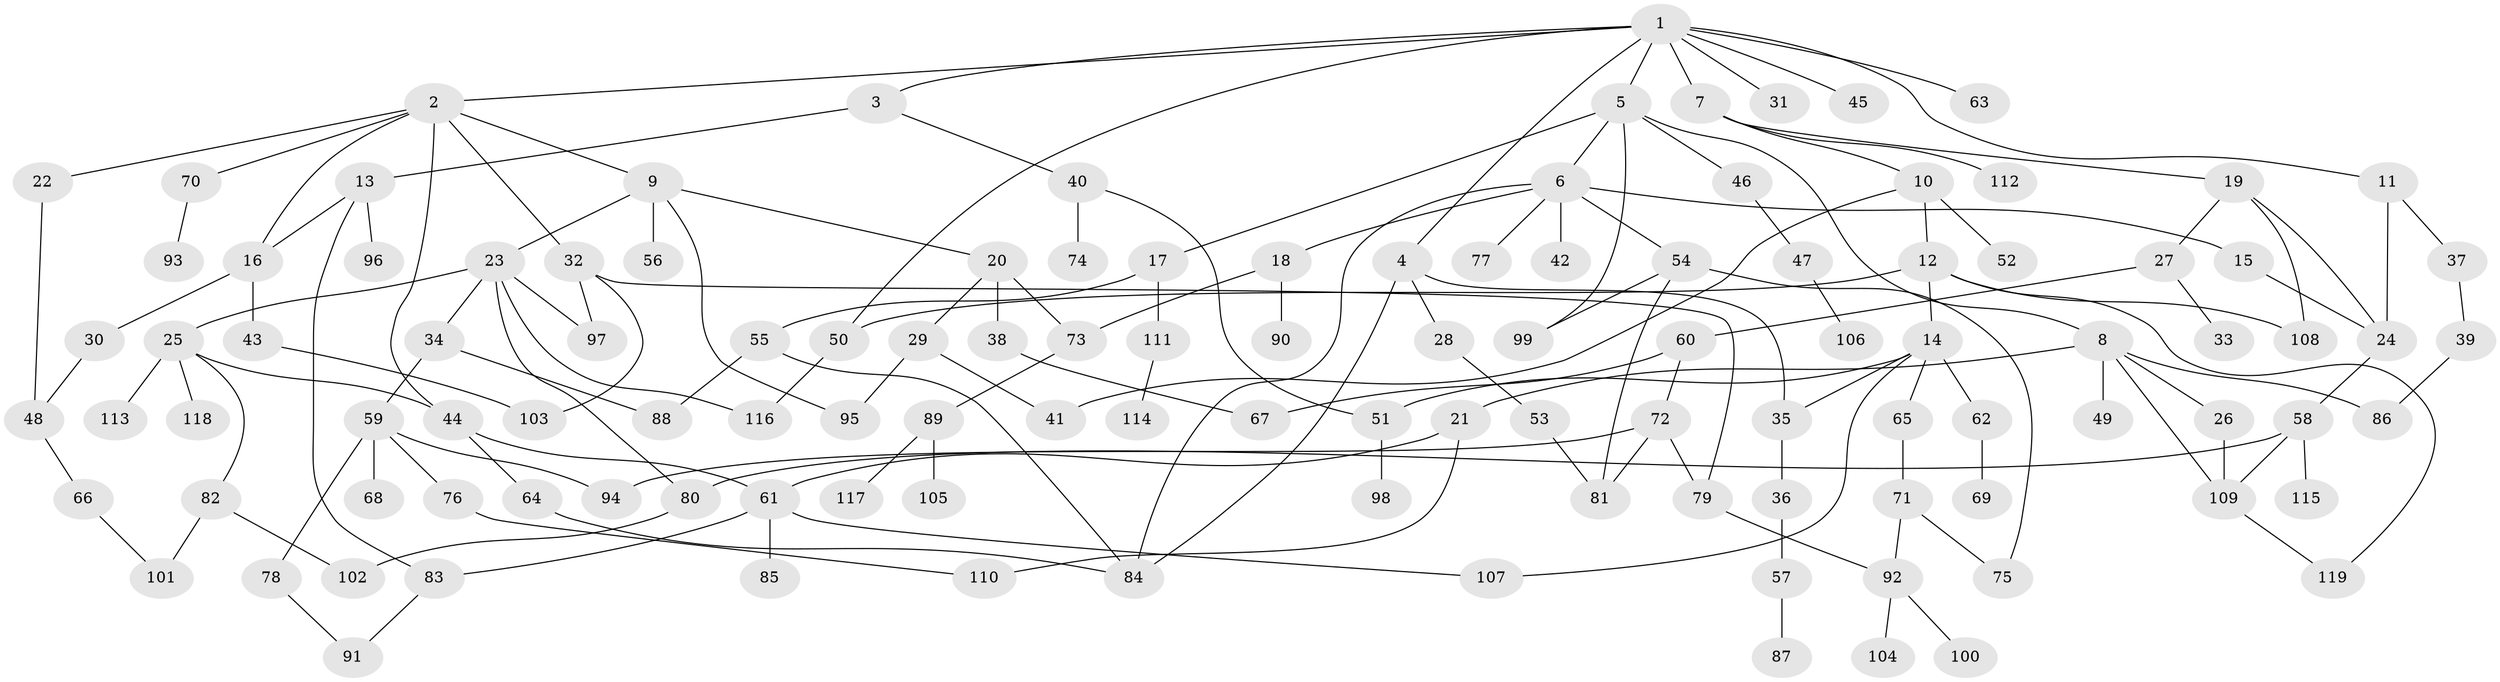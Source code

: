 // Generated by graph-tools (version 1.1) at 2025/49/03/09/25 03:49:16]
// undirected, 119 vertices, 157 edges
graph export_dot {
graph [start="1"]
  node [color=gray90,style=filled];
  1;
  2;
  3;
  4;
  5;
  6;
  7;
  8;
  9;
  10;
  11;
  12;
  13;
  14;
  15;
  16;
  17;
  18;
  19;
  20;
  21;
  22;
  23;
  24;
  25;
  26;
  27;
  28;
  29;
  30;
  31;
  32;
  33;
  34;
  35;
  36;
  37;
  38;
  39;
  40;
  41;
  42;
  43;
  44;
  45;
  46;
  47;
  48;
  49;
  50;
  51;
  52;
  53;
  54;
  55;
  56;
  57;
  58;
  59;
  60;
  61;
  62;
  63;
  64;
  65;
  66;
  67;
  68;
  69;
  70;
  71;
  72;
  73;
  74;
  75;
  76;
  77;
  78;
  79;
  80;
  81;
  82;
  83;
  84;
  85;
  86;
  87;
  88;
  89;
  90;
  91;
  92;
  93;
  94;
  95;
  96;
  97;
  98;
  99;
  100;
  101;
  102;
  103;
  104;
  105;
  106;
  107;
  108;
  109;
  110;
  111;
  112;
  113;
  114;
  115;
  116;
  117;
  118;
  119;
  1 -- 2;
  1 -- 3;
  1 -- 4;
  1 -- 5;
  1 -- 7;
  1 -- 11;
  1 -- 31;
  1 -- 45;
  1 -- 63;
  1 -- 50;
  2 -- 9;
  2 -- 16;
  2 -- 22;
  2 -- 32;
  2 -- 70;
  2 -- 44;
  3 -- 13;
  3 -- 40;
  4 -- 28;
  4 -- 35;
  4 -- 84;
  5 -- 6;
  5 -- 8;
  5 -- 17;
  5 -- 46;
  5 -- 99;
  6 -- 15;
  6 -- 18;
  6 -- 42;
  6 -- 54;
  6 -- 77;
  6 -- 84;
  7 -- 10;
  7 -- 19;
  7 -- 112;
  8 -- 21;
  8 -- 26;
  8 -- 49;
  8 -- 86;
  8 -- 109;
  9 -- 20;
  9 -- 23;
  9 -- 56;
  9 -- 95;
  10 -- 12;
  10 -- 52;
  10 -- 41;
  11 -- 24;
  11 -- 37;
  12 -- 14;
  12 -- 50;
  12 -- 119;
  12 -- 108;
  13 -- 83;
  13 -- 96;
  13 -- 16;
  14 -- 51;
  14 -- 62;
  14 -- 65;
  14 -- 107;
  14 -- 35;
  15 -- 24;
  16 -- 30;
  16 -- 43;
  17 -- 55;
  17 -- 111;
  18 -- 90;
  18 -- 73;
  19 -- 27;
  19 -- 108;
  19 -- 24;
  20 -- 29;
  20 -- 38;
  20 -- 73;
  21 -- 61;
  21 -- 110;
  22 -- 48;
  23 -- 25;
  23 -- 34;
  23 -- 80;
  23 -- 97;
  23 -- 116;
  24 -- 58;
  25 -- 44;
  25 -- 82;
  25 -- 113;
  25 -- 118;
  26 -- 109;
  27 -- 33;
  27 -- 60;
  28 -- 53;
  29 -- 41;
  29 -- 95;
  30 -- 48;
  32 -- 79;
  32 -- 97;
  32 -- 103;
  34 -- 59;
  34 -- 88;
  35 -- 36;
  36 -- 57;
  37 -- 39;
  38 -- 67;
  39 -- 86;
  40 -- 74;
  40 -- 51;
  43 -- 103;
  44 -- 64;
  44 -- 61;
  46 -- 47;
  47 -- 106;
  48 -- 66;
  50 -- 116;
  51 -- 98;
  53 -- 81;
  54 -- 75;
  54 -- 99;
  54 -- 81;
  55 -- 88;
  55 -- 84;
  57 -- 87;
  58 -- 80;
  58 -- 115;
  58 -- 109;
  59 -- 68;
  59 -- 76;
  59 -- 78;
  59 -- 94;
  60 -- 67;
  60 -- 72;
  61 -- 85;
  61 -- 107;
  61 -- 83;
  62 -- 69;
  64 -- 84;
  65 -- 71;
  66 -- 101;
  70 -- 93;
  71 -- 92;
  71 -- 75;
  72 -- 81;
  72 -- 79;
  72 -- 94;
  73 -- 89;
  76 -- 110;
  78 -- 91;
  79 -- 92;
  80 -- 102;
  82 -- 101;
  82 -- 102;
  83 -- 91;
  89 -- 105;
  89 -- 117;
  92 -- 100;
  92 -- 104;
  109 -- 119;
  111 -- 114;
}
